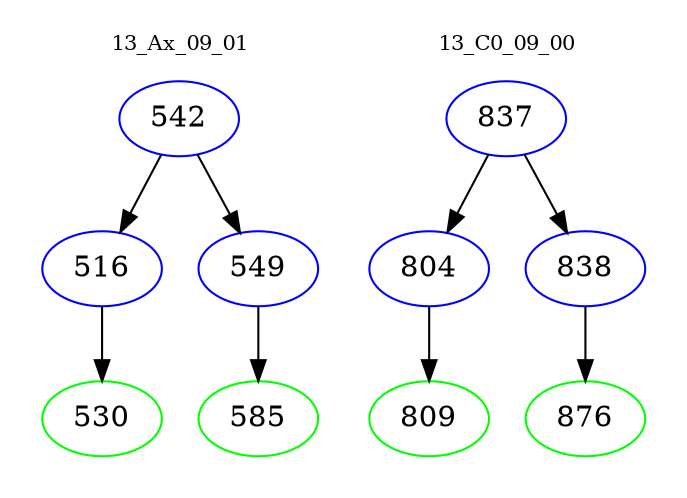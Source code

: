 digraph{
subgraph cluster_0 {
color = white
label = "13_Ax_09_01";
fontsize=10;
T0_542 [label="542", color="blue"]
T0_542 -> T0_516 [color="black"]
T0_516 [label="516", color="blue"]
T0_516 -> T0_530 [color="black"]
T0_530 [label="530", color="green"]
T0_542 -> T0_549 [color="black"]
T0_549 [label="549", color="blue"]
T0_549 -> T0_585 [color="black"]
T0_585 [label="585", color="green"]
}
subgraph cluster_1 {
color = white
label = "13_C0_09_00";
fontsize=10;
T1_837 [label="837", color="blue"]
T1_837 -> T1_804 [color="black"]
T1_804 [label="804", color="blue"]
T1_804 -> T1_809 [color="black"]
T1_809 [label="809", color="green"]
T1_837 -> T1_838 [color="black"]
T1_838 [label="838", color="blue"]
T1_838 -> T1_876 [color="black"]
T1_876 [label="876", color="green"]
}
}
